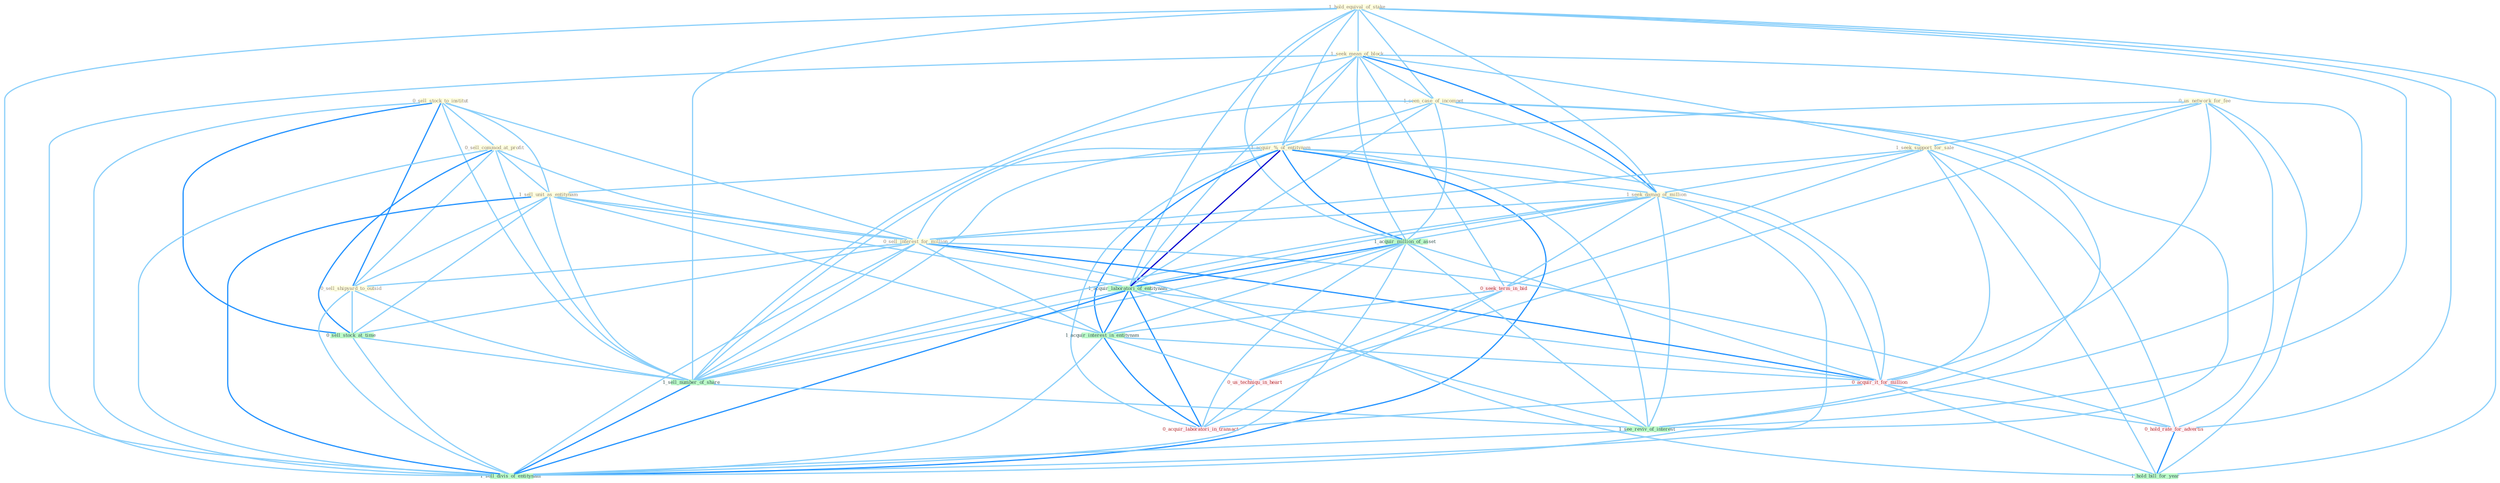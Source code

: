 Graph G{ 
    node
    [shape=polygon,style=filled,width=.5,height=.06,color="#BDFCC9",fixedsize=true,fontsize=4,
    fontcolor="#2f4f4f"];
    {node
    [color="#ffffe0", fontcolor="#8b7d6b"] "1_hold_equival_of_stake " "1_seek_mean_of_block " "0_us_network_for_fee " "1_seek_support_for_sale " "1_seen_case_of_incompet " "1_acquir_%_of_entitynam " "0_sell_stock_to_institut " "0_sell_commod_at_profit " "1_sell_unit_as_entitynam " "1_seek_damag_of_million " "0_sell_interest_for_million " "0_sell_shipyard_to_outsid "}
{node [color="#fff0f5", fontcolor="#b22222"] "0_seek_term_in_bid " "0_us_techniqu_in_heart " "0_acquir_it_for_million " "0_hold_rate_for_advertis " "0_acquir_laboratori_in_transact "}
edge [color="#B0E2FF"];

	"1_hold_equival_of_stake " -- "1_seek_mean_of_block " [w="1", color="#87cefa" ];
	"1_hold_equival_of_stake " -- "1_seen_case_of_incompet " [w="1", color="#87cefa" ];
	"1_hold_equival_of_stake " -- "1_acquir_%_of_entitynam " [w="1", color="#87cefa" ];
	"1_hold_equival_of_stake " -- "1_seek_damag_of_million " [w="1", color="#87cefa" ];
	"1_hold_equival_of_stake " -- "1_acquir_million_of_asset " [w="1", color="#87cefa" ];
	"1_hold_equival_of_stake " -- "1_acquir_laboratori_of_entitynam " [w="1", color="#87cefa" ];
	"1_hold_equival_of_stake " -- "0_hold_rate_for_advertis " [w="1", color="#87cefa" ];
	"1_hold_equival_of_stake " -- "1_sell_number_of_share " [w="1", color="#87cefa" ];
	"1_hold_equival_of_stake " -- "1_see_reviv_of_interest " [w="1", color="#87cefa" ];
	"1_hold_equival_of_stake " -- "1_hold_bill_for_year " [w="1", color="#87cefa" ];
	"1_hold_equival_of_stake " -- "1_sell_divis_of_entitynam " [w="1", color="#87cefa" ];
	"1_seek_mean_of_block " -- "1_seek_support_for_sale " [w="1", color="#87cefa" ];
	"1_seek_mean_of_block " -- "1_seen_case_of_incompet " [w="1", color="#87cefa" ];
	"1_seek_mean_of_block " -- "1_acquir_%_of_entitynam " [w="1", color="#87cefa" ];
	"1_seek_mean_of_block " -- "1_seek_damag_of_million " [w="2", color="#1e90ff" , len=0.8];
	"1_seek_mean_of_block " -- "1_acquir_million_of_asset " [w="1", color="#87cefa" ];
	"1_seek_mean_of_block " -- "1_acquir_laboratori_of_entitynam " [w="1", color="#87cefa" ];
	"1_seek_mean_of_block " -- "0_seek_term_in_bid " [w="1", color="#87cefa" ];
	"1_seek_mean_of_block " -- "1_sell_number_of_share " [w="1", color="#87cefa" ];
	"1_seek_mean_of_block " -- "1_see_reviv_of_interest " [w="1", color="#87cefa" ];
	"1_seek_mean_of_block " -- "1_sell_divis_of_entitynam " [w="1", color="#87cefa" ];
	"0_us_network_for_fee " -- "1_seek_support_for_sale " [w="1", color="#87cefa" ];
	"0_us_network_for_fee " -- "0_sell_interest_for_million " [w="1", color="#87cefa" ];
	"0_us_network_for_fee " -- "0_us_techniqu_in_heart " [w="1", color="#87cefa" ];
	"0_us_network_for_fee " -- "0_acquir_it_for_million " [w="1", color="#87cefa" ];
	"0_us_network_for_fee " -- "0_hold_rate_for_advertis " [w="1", color="#87cefa" ];
	"0_us_network_for_fee " -- "1_hold_bill_for_year " [w="1", color="#87cefa" ];
	"1_seek_support_for_sale " -- "1_seek_damag_of_million " [w="1", color="#87cefa" ];
	"1_seek_support_for_sale " -- "0_sell_interest_for_million " [w="1", color="#87cefa" ];
	"1_seek_support_for_sale " -- "0_seek_term_in_bid " [w="1", color="#87cefa" ];
	"1_seek_support_for_sale " -- "0_acquir_it_for_million " [w="1", color="#87cefa" ];
	"1_seek_support_for_sale " -- "0_hold_rate_for_advertis " [w="1", color="#87cefa" ];
	"1_seek_support_for_sale " -- "1_hold_bill_for_year " [w="1", color="#87cefa" ];
	"1_seen_case_of_incompet " -- "1_acquir_%_of_entitynam " [w="1", color="#87cefa" ];
	"1_seen_case_of_incompet " -- "1_seek_damag_of_million " [w="1", color="#87cefa" ];
	"1_seen_case_of_incompet " -- "1_acquir_million_of_asset " [w="1", color="#87cefa" ];
	"1_seen_case_of_incompet " -- "1_acquir_laboratori_of_entitynam " [w="1", color="#87cefa" ];
	"1_seen_case_of_incompet " -- "1_sell_number_of_share " [w="1", color="#87cefa" ];
	"1_seen_case_of_incompet " -- "1_see_reviv_of_interest " [w="1", color="#87cefa" ];
	"1_seen_case_of_incompet " -- "1_sell_divis_of_entitynam " [w="1", color="#87cefa" ];
	"1_acquir_%_of_entitynam " -- "1_sell_unit_as_entitynam " [w="1", color="#87cefa" ];
	"1_acquir_%_of_entitynam " -- "1_seek_damag_of_million " [w="1", color="#87cefa" ];
	"1_acquir_%_of_entitynam " -- "1_acquir_million_of_asset " [w="2", color="#1e90ff" , len=0.8];
	"1_acquir_%_of_entitynam " -- "1_acquir_laboratori_of_entitynam " [w="3", color="#0000cd" , len=0.6];
	"1_acquir_%_of_entitynam " -- "1_acquir_interest_in_entitynam " [w="2", color="#1e90ff" , len=0.8];
	"1_acquir_%_of_entitynam " -- "0_acquir_it_for_million " [w="1", color="#87cefa" ];
	"1_acquir_%_of_entitynam " -- "0_acquir_laboratori_in_transact " [w="1", color="#87cefa" ];
	"1_acquir_%_of_entitynam " -- "1_sell_number_of_share " [w="1", color="#87cefa" ];
	"1_acquir_%_of_entitynam " -- "1_see_reviv_of_interest " [w="1", color="#87cefa" ];
	"1_acquir_%_of_entitynam " -- "1_sell_divis_of_entitynam " [w="2", color="#1e90ff" , len=0.8];
	"0_sell_stock_to_institut " -- "0_sell_commod_at_profit " [w="1", color="#87cefa" ];
	"0_sell_stock_to_institut " -- "1_sell_unit_as_entitynam " [w="1", color="#87cefa" ];
	"0_sell_stock_to_institut " -- "0_sell_interest_for_million " [w="1", color="#87cefa" ];
	"0_sell_stock_to_institut " -- "0_sell_shipyard_to_outsid " [w="2", color="#1e90ff" , len=0.8];
	"0_sell_stock_to_institut " -- "0_sell_stock_at_time " [w="2", color="#1e90ff" , len=0.8];
	"0_sell_stock_to_institut " -- "1_sell_number_of_share " [w="1", color="#87cefa" ];
	"0_sell_stock_to_institut " -- "1_sell_divis_of_entitynam " [w="1", color="#87cefa" ];
	"0_sell_commod_at_profit " -- "1_sell_unit_as_entitynam " [w="1", color="#87cefa" ];
	"0_sell_commod_at_profit " -- "0_sell_interest_for_million " [w="1", color="#87cefa" ];
	"0_sell_commod_at_profit " -- "0_sell_shipyard_to_outsid " [w="1", color="#87cefa" ];
	"0_sell_commod_at_profit " -- "0_sell_stock_at_time " [w="2", color="#1e90ff" , len=0.8];
	"0_sell_commod_at_profit " -- "1_sell_number_of_share " [w="1", color="#87cefa" ];
	"0_sell_commod_at_profit " -- "1_sell_divis_of_entitynam " [w="1", color="#87cefa" ];
	"1_sell_unit_as_entitynam " -- "0_sell_interest_for_million " [w="1", color="#87cefa" ];
	"1_sell_unit_as_entitynam " -- "0_sell_shipyard_to_outsid " [w="1", color="#87cefa" ];
	"1_sell_unit_as_entitynam " -- "1_acquir_laboratori_of_entitynam " [w="1", color="#87cefa" ];
	"1_sell_unit_as_entitynam " -- "1_acquir_interest_in_entitynam " [w="1", color="#87cefa" ];
	"1_sell_unit_as_entitynam " -- "0_sell_stock_at_time " [w="1", color="#87cefa" ];
	"1_sell_unit_as_entitynam " -- "1_sell_number_of_share " [w="1", color="#87cefa" ];
	"1_sell_unit_as_entitynam " -- "1_sell_divis_of_entitynam " [w="2", color="#1e90ff" , len=0.8];
	"1_seek_damag_of_million " -- "0_sell_interest_for_million " [w="1", color="#87cefa" ];
	"1_seek_damag_of_million " -- "1_acquir_million_of_asset " [w="1", color="#87cefa" ];
	"1_seek_damag_of_million " -- "1_acquir_laboratori_of_entitynam " [w="1", color="#87cefa" ];
	"1_seek_damag_of_million " -- "0_seek_term_in_bid " [w="1", color="#87cefa" ];
	"1_seek_damag_of_million " -- "0_acquir_it_for_million " [w="1", color="#87cefa" ];
	"1_seek_damag_of_million " -- "1_sell_number_of_share " [w="1", color="#87cefa" ];
	"1_seek_damag_of_million " -- "1_see_reviv_of_interest " [w="1", color="#87cefa" ];
	"1_seek_damag_of_million " -- "1_sell_divis_of_entitynam " [w="1", color="#87cefa" ];
	"0_sell_interest_for_million " -- "0_sell_shipyard_to_outsid " [w="1", color="#87cefa" ];
	"0_sell_interest_for_million " -- "1_acquir_interest_in_entitynam " [w="1", color="#87cefa" ];
	"0_sell_interest_for_million " -- "0_acquir_it_for_million " [w="2", color="#1e90ff" , len=0.8];
	"0_sell_interest_for_million " -- "0_hold_rate_for_advertis " [w="1", color="#87cefa" ];
	"0_sell_interest_for_million " -- "0_sell_stock_at_time " [w="1", color="#87cefa" ];
	"0_sell_interest_for_million " -- "1_sell_number_of_share " [w="1", color="#87cefa" ];
	"0_sell_interest_for_million " -- "1_hold_bill_for_year " [w="1", color="#87cefa" ];
	"0_sell_interest_for_million " -- "1_sell_divis_of_entitynam " [w="1", color="#87cefa" ];
	"0_sell_shipyard_to_outsid " -- "0_sell_stock_at_time " [w="1", color="#87cefa" ];
	"0_sell_shipyard_to_outsid " -- "1_sell_number_of_share " [w="1", color="#87cefa" ];
	"0_sell_shipyard_to_outsid " -- "1_sell_divis_of_entitynam " [w="1", color="#87cefa" ];
	"1_acquir_million_of_asset " -- "1_acquir_laboratori_of_entitynam " [w="2", color="#1e90ff" , len=0.8];
	"1_acquir_million_of_asset " -- "1_acquir_interest_in_entitynam " [w="1", color="#87cefa" ];
	"1_acquir_million_of_asset " -- "0_acquir_it_for_million " [w="1", color="#87cefa" ];
	"1_acquir_million_of_asset " -- "0_acquir_laboratori_in_transact " [w="1", color="#87cefa" ];
	"1_acquir_million_of_asset " -- "1_sell_number_of_share " [w="1", color="#87cefa" ];
	"1_acquir_million_of_asset " -- "1_see_reviv_of_interest " [w="1", color="#87cefa" ];
	"1_acquir_million_of_asset " -- "1_sell_divis_of_entitynam " [w="1", color="#87cefa" ];
	"1_acquir_laboratori_of_entitynam " -- "1_acquir_interest_in_entitynam " [w="2", color="#1e90ff" , len=0.8];
	"1_acquir_laboratori_of_entitynam " -- "0_acquir_it_for_million " [w="1", color="#87cefa" ];
	"1_acquir_laboratori_of_entitynam " -- "0_acquir_laboratori_in_transact " [w="2", color="#1e90ff" , len=0.8];
	"1_acquir_laboratori_of_entitynam " -- "1_sell_number_of_share " [w="1", color="#87cefa" ];
	"1_acquir_laboratori_of_entitynam " -- "1_see_reviv_of_interest " [w="1", color="#87cefa" ];
	"1_acquir_laboratori_of_entitynam " -- "1_sell_divis_of_entitynam " [w="2", color="#1e90ff" , len=0.8];
	"0_seek_term_in_bid " -- "1_acquir_interest_in_entitynam " [w="1", color="#87cefa" ];
	"0_seek_term_in_bid " -- "0_us_techniqu_in_heart " [w="1", color="#87cefa" ];
	"0_seek_term_in_bid " -- "0_acquir_laboratori_in_transact " [w="1", color="#87cefa" ];
	"1_acquir_interest_in_entitynam " -- "0_us_techniqu_in_heart " [w="1", color="#87cefa" ];
	"1_acquir_interest_in_entitynam " -- "0_acquir_it_for_million " [w="1", color="#87cefa" ];
	"1_acquir_interest_in_entitynam " -- "0_acquir_laboratori_in_transact " [w="2", color="#1e90ff" , len=0.8];
	"1_acquir_interest_in_entitynam " -- "1_sell_divis_of_entitynam " [w="1", color="#87cefa" ];
	"0_us_techniqu_in_heart " -- "0_acquir_laboratori_in_transact " [w="1", color="#87cefa" ];
	"0_acquir_it_for_million " -- "0_hold_rate_for_advertis " [w="1", color="#87cefa" ];
	"0_acquir_it_for_million " -- "0_acquir_laboratori_in_transact " [w="1", color="#87cefa" ];
	"0_acquir_it_for_million " -- "1_hold_bill_for_year " [w="1", color="#87cefa" ];
	"0_hold_rate_for_advertis " -- "1_hold_bill_for_year " [w="2", color="#1e90ff" , len=0.8];
	"0_sell_stock_at_time " -- "1_sell_number_of_share " [w="1", color="#87cefa" ];
	"0_sell_stock_at_time " -- "1_sell_divis_of_entitynam " [w="1", color="#87cefa" ];
	"1_sell_number_of_share " -- "1_see_reviv_of_interest " [w="1", color="#87cefa" ];
	"1_sell_number_of_share " -- "1_sell_divis_of_entitynam " [w="2", color="#1e90ff" , len=0.8];
	"1_see_reviv_of_interest " -- "1_sell_divis_of_entitynam " [w="1", color="#87cefa" ];
}